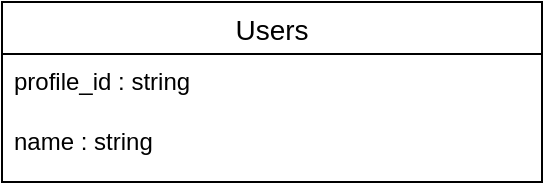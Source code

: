 <mxfile version="14.5.6" type="github"><diagram id="3qYqvr4XcYrRLvyDLt5R" name="ページ1"><mxGraphModel dx="653" dy="759" grid="1" gridSize="10" guides="1" tooltips="1" connect="1" arrows="1" fold="1" page="1" pageScale="1" pageWidth="827" pageHeight="1169" math="0" shadow="0"><root><mxCell id="0"/><mxCell id="1" parent="0"/><mxCell id="GwKvhs2g4fNyfm5CtHW1-3" value="Users" style="swimlane;fontStyle=0;childLayout=stackLayout;horizontal=1;startSize=26;horizontalStack=0;resizeParent=1;resizeParentMax=0;resizeLast=0;collapsible=1;marginBottom=0;align=center;fontSize=14;" parent="1" vertex="1"><mxGeometry x="200" y="170" width="270" height="90" as="geometry"/></mxCell><mxCell id="GwKvhs2g4fNyfm5CtHW1-4" value="profile_id : string" style="text;strokeColor=none;fillColor=none;spacingLeft=4;spacingRight=4;overflow=hidden;rotatable=0;points=[[0,0.5],[1,0.5]];portConstraint=eastwest;fontSize=12;" parent="GwKvhs2g4fNyfm5CtHW1-3" vertex="1"><mxGeometry y="26" width="270" height="30" as="geometry"/></mxCell><mxCell id="GwKvhs2g4fNyfm5CtHW1-5" value="name : string&#10;&#10;" style="text;strokeColor=none;fillColor=none;spacingLeft=4;spacingRight=4;overflow=hidden;rotatable=0;points=[[0,0.5],[1,0.5]];portConstraint=eastwest;fontSize=12;" parent="GwKvhs2g4fNyfm5CtHW1-3" vertex="1"><mxGeometry y="56" width="270" height="34" as="geometry"/></mxCell></root></mxGraphModel></diagram></mxfile>